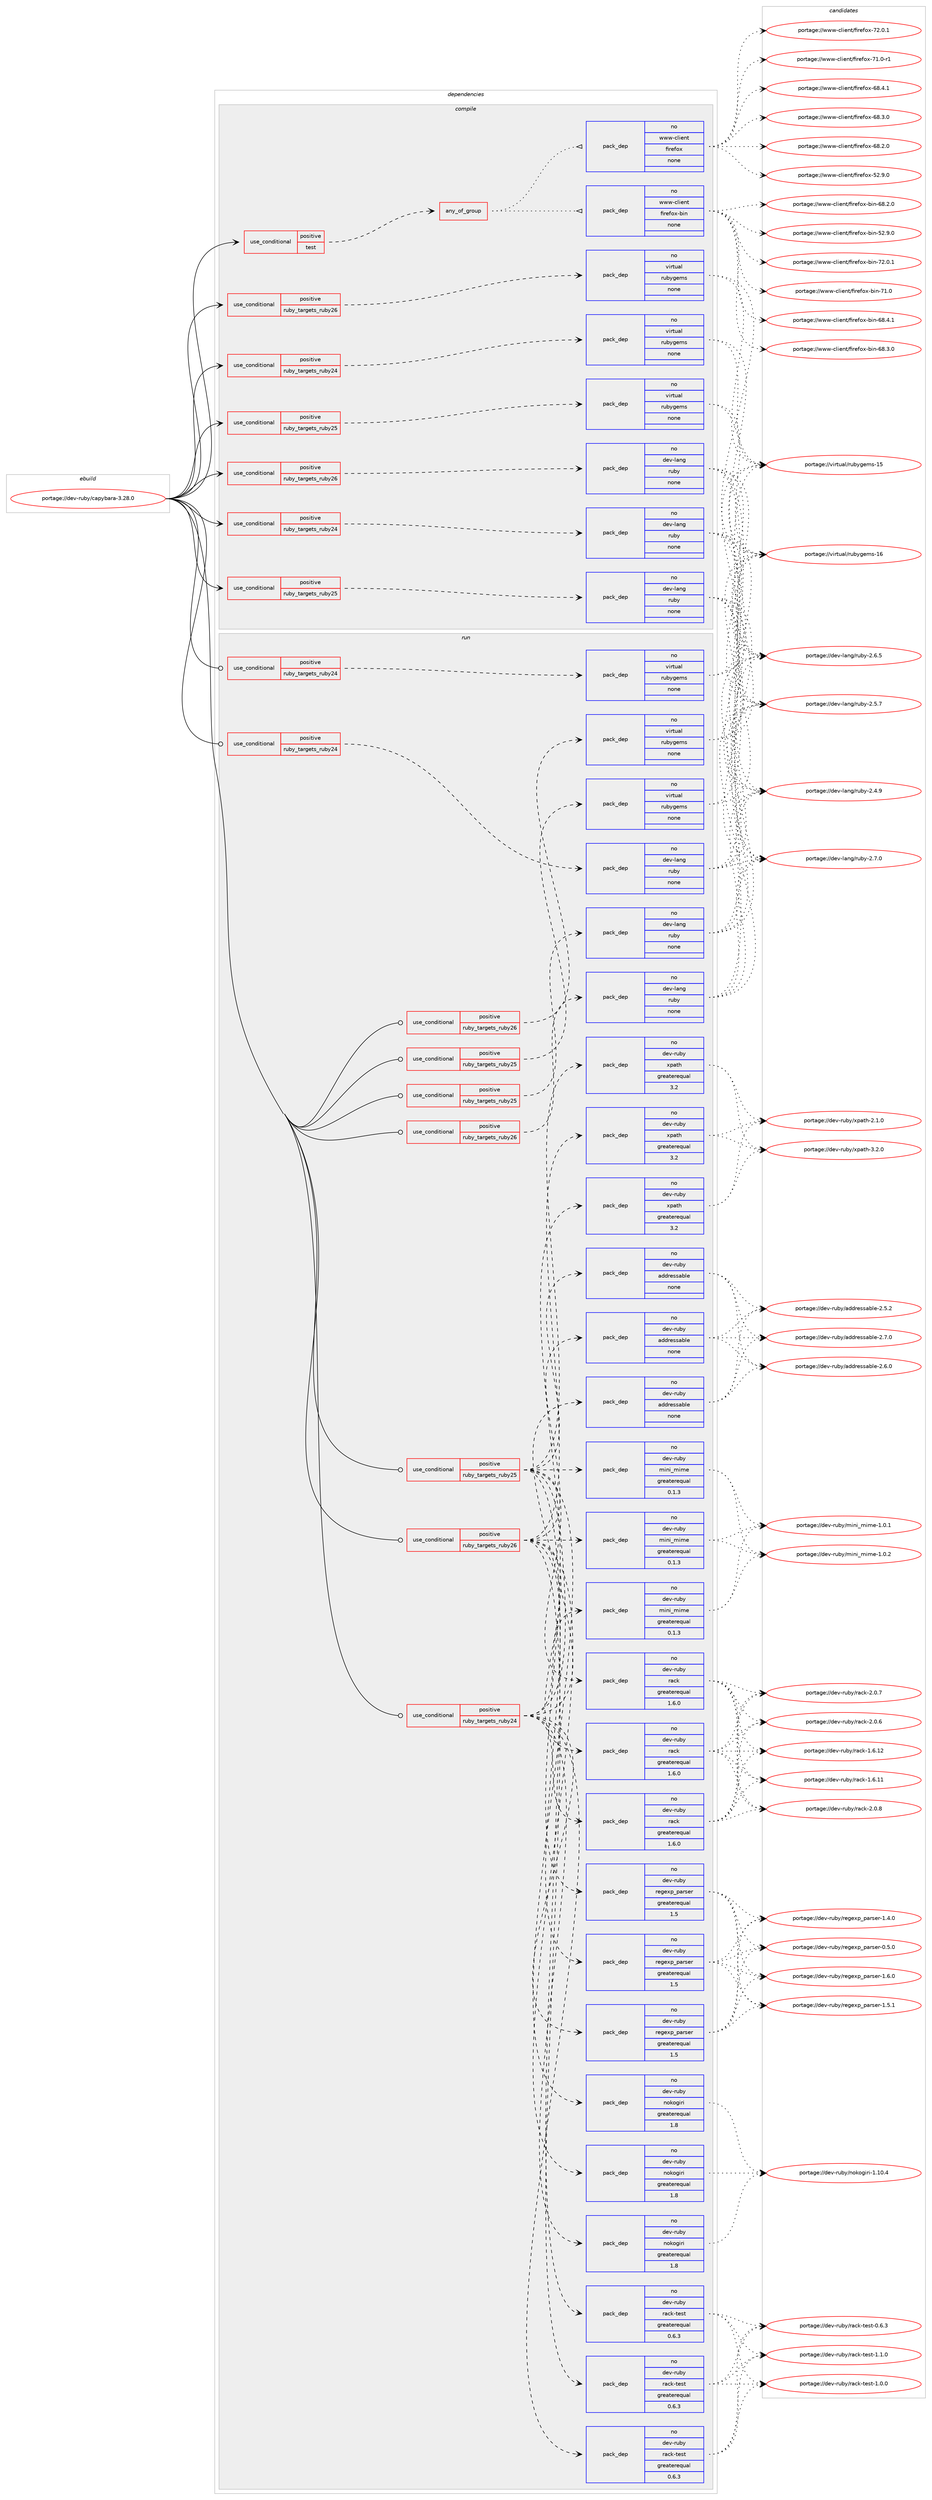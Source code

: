 digraph prolog {

# *************
# Graph options
# *************

newrank=true;
concentrate=true;
compound=true;
graph [rankdir=LR,fontname=Helvetica,fontsize=10,ranksep=1.5];#, ranksep=2.5, nodesep=0.2];
edge  [arrowhead=vee];
node  [fontname=Helvetica,fontsize=10];

# **********
# The ebuild
# **********

subgraph cluster_leftcol {
color=gray;
label=<<i>ebuild</i>>;
id [label="portage://dev-ruby/capybara-3.28.0", color=red, width=4, href="../dev-ruby/capybara-3.28.0.svg"];
}

# ****************
# The dependencies
# ****************

subgraph cluster_midcol {
color=gray;
label=<<i>dependencies</i>>;
subgraph cluster_compile {
fillcolor="#eeeeee";
style=filled;
label=<<i>compile</i>>;
subgraph cond91456 {
dependency364050 [label=<<TABLE BORDER="0" CELLBORDER="1" CELLSPACING="0" CELLPADDING="4"><TR><TD ROWSPAN="3" CELLPADDING="10">use_conditional</TD></TR><TR><TD>positive</TD></TR><TR><TD>ruby_targets_ruby24</TD></TR></TABLE>>, shape=none, color=red];
subgraph pack267778 {
dependency364051 [label=<<TABLE BORDER="0" CELLBORDER="1" CELLSPACING="0" CELLPADDING="4" WIDTH="220"><TR><TD ROWSPAN="6" CELLPADDING="30">pack_dep</TD></TR><TR><TD WIDTH="110">no</TD></TR><TR><TD>dev-lang</TD></TR><TR><TD>ruby</TD></TR><TR><TD>none</TD></TR><TR><TD></TD></TR></TABLE>>, shape=none, color=blue];
}
dependency364050:e -> dependency364051:w [weight=20,style="dashed",arrowhead="vee"];
}
id:e -> dependency364050:w [weight=20,style="solid",arrowhead="vee"];
subgraph cond91457 {
dependency364052 [label=<<TABLE BORDER="0" CELLBORDER="1" CELLSPACING="0" CELLPADDING="4"><TR><TD ROWSPAN="3" CELLPADDING="10">use_conditional</TD></TR><TR><TD>positive</TD></TR><TR><TD>ruby_targets_ruby24</TD></TR></TABLE>>, shape=none, color=red];
subgraph pack267779 {
dependency364053 [label=<<TABLE BORDER="0" CELLBORDER="1" CELLSPACING="0" CELLPADDING="4" WIDTH="220"><TR><TD ROWSPAN="6" CELLPADDING="30">pack_dep</TD></TR><TR><TD WIDTH="110">no</TD></TR><TR><TD>virtual</TD></TR><TR><TD>rubygems</TD></TR><TR><TD>none</TD></TR><TR><TD></TD></TR></TABLE>>, shape=none, color=blue];
}
dependency364052:e -> dependency364053:w [weight=20,style="dashed",arrowhead="vee"];
}
id:e -> dependency364052:w [weight=20,style="solid",arrowhead="vee"];
subgraph cond91458 {
dependency364054 [label=<<TABLE BORDER="0" CELLBORDER="1" CELLSPACING="0" CELLPADDING="4"><TR><TD ROWSPAN="3" CELLPADDING="10">use_conditional</TD></TR><TR><TD>positive</TD></TR><TR><TD>ruby_targets_ruby25</TD></TR></TABLE>>, shape=none, color=red];
subgraph pack267780 {
dependency364055 [label=<<TABLE BORDER="0" CELLBORDER="1" CELLSPACING="0" CELLPADDING="4" WIDTH="220"><TR><TD ROWSPAN="6" CELLPADDING="30">pack_dep</TD></TR><TR><TD WIDTH="110">no</TD></TR><TR><TD>dev-lang</TD></TR><TR><TD>ruby</TD></TR><TR><TD>none</TD></TR><TR><TD></TD></TR></TABLE>>, shape=none, color=blue];
}
dependency364054:e -> dependency364055:w [weight=20,style="dashed",arrowhead="vee"];
}
id:e -> dependency364054:w [weight=20,style="solid",arrowhead="vee"];
subgraph cond91459 {
dependency364056 [label=<<TABLE BORDER="0" CELLBORDER="1" CELLSPACING="0" CELLPADDING="4"><TR><TD ROWSPAN="3" CELLPADDING="10">use_conditional</TD></TR><TR><TD>positive</TD></TR><TR><TD>ruby_targets_ruby25</TD></TR></TABLE>>, shape=none, color=red];
subgraph pack267781 {
dependency364057 [label=<<TABLE BORDER="0" CELLBORDER="1" CELLSPACING="0" CELLPADDING="4" WIDTH="220"><TR><TD ROWSPAN="6" CELLPADDING="30">pack_dep</TD></TR><TR><TD WIDTH="110">no</TD></TR><TR><TD>virtual</TD></TR><TR><TD>rubygems</TD></TR><TR><TD>none</TD></TR><TR><TD></TD></TR></TABLE>>, shape=none, color=blue];
}
dependency364056:e -> dependency364057:w [weight=20,style="dashed",arrowhead="vee"];
}
id:e -> dependency364056:w [weight=20,style="solid",arrowhead="vee"];
subgraph cond91460 {
dependency364058 [label=<<TABLE BORDER="0" CELLBORDER="1" CELLSPACING="0" CELLPADDING="4"><TR><TD ROWSPAN="3" CELLPADDING="10">use_conditional</TD></TR><TR><TD>positive</TD></TR><TR><TD>ruby_targets_ruby26</TD></TR></TABLE>>, shape=none, color=red];
subgraph pack267782 {
dependency364059 [label=<<TABLE BORDER="0" CELLBORDER="1" CELLSPACING="0" CELLPADDING="4" WIDTH="220"><TR><TD ROWSPAN="6" CELLPADDING="30">pack_dep</TD></TR><TR><TD WIDTH="110">no</TD></TR><TR><TD>dev-lang</TD></TR><TR><TD>ruby</TD></TR><TR><TD>none</TD></TR><TR><TD></TD></TR></TABLE>>, shape=none, color=blue];
}
dependency364058:e -> dependency364059:w [weight=20,style="dashed",arrowhead="vee"];
}
id:e -> dependency364058:w [weight=20,style="solid",arrowhead="vee"];
subgraph cond91461 {
dependency364060 [label=<<TABLE BORDER="0" CELLBORDER="1" CELLSPACING="0" CELLPADDING="4"><TR><TD ROWSPAN="3" CELLPADDING="10">use_conditional</TD></TR><TR><TD>positive</TD></TR><TR><TD>ruby_targets_ruby26</TD></TR></TABLE>>, shape=none, color=red];
subgraph pack267783 {
dependency364061 [label=<<TABLE BORDER="0" CELLBORDER="1" CELLSPACING="0" CELLPADDING="4" WIDTH="220"><TR><TD ROWSPAN="6" CELLPADDING="30">pack_dep</TD></TR><TR><TD WIDTH="110">no</TD></TR><TR><TD>virtual</TD></TR><TR><TD>rubygems</TD></TR><TR><TD>none</TD></TR><TR><TD></TD></TR></TABLE>>, shape=none, color=blue];
}
dependency364060:e -> dependency364061:w [weight=20,style="dashed",arrowhead="vee"];
}
id:e -> dependency364060:w [weight=20,style="solid",arrowhead="vee"];
subgraph cond91462 {
dependency364062 [label=<<TABLE BORDER="0" CELLBORDER="1" CELLSPACING="0" CELLPADDING="4"><TR><TD ROWSPAN="3" CELLPADDING="10">use_conditional</TD></TR><TR><TD>positive</TD></TR><TR><TD>test</TD></TR></TABLE>>, shape=none, color=red];
subgraph any4612 {
dependency364063 [label=<<TABLE BORDER="0" CELLBORDER="1" CELLSPACING="0" CELLPADDING="4"><TR><TD CELLPADDING="10">any_of_group</TD></TR></TABLE>>, shape=none, color=red];subgraph pack267784 {
dependency364064 [label=<<TABLE BORDER="0" CELLBORDER="1" CELLSPACING="0" CELLPADDING="4" WIDTH="220"><TR><TD ROWSPAN="6" CELLPADDING="30">pack_dep</TD></TR><TR><TD WIDTH="110">no</TD></TR><TR><TD>www-client</TD></TR><TR><TD>firefox</TD></TR><TR><TD>none</TD></TR><TR><TD></TD></TR></TABLE>>, shape=none, color=blue];
}
dependency364063:e -> dependency364064:w [weight=20,style="dotted",arrowhead="oinv"];
subgraph pack267785 {
dependency364065 [label=<<TABLE BORDER="0" CELLBORDER="1" CELLSPACING="0" CELLPADDING="4" WIDTH="220"><TR><TD ROWSPAN="6" CELLPADDING="30">pack_dep</TD></TR><TR><TD WIDTH="110">no</TD></TR><TR><TD>www-client</TD></TR><TR><TD>firefox-bin</TD></TR><TR><TD>none</TD></TR><TR><TD></TD></TR></TABLE>>, shape=none, color=blue];
}
dependency364063:e -> dependency364065:w [weight=20,style="dotted",arrowhead="oinv"];
}
dependency364062:e -> dependency364063:w [weight=20,style="dashed",arrowhead="vee"];
}
id:e -> dependency364062:w [weight=20,style="solid",arrowhead="vee"];
}
subgraph cluster_compileandrun {
fillcolor="#eeeeee";
style=filled;
label=<<i>compile and run</i>>;
}
subgraph cluster_run {
fillcolor="#eeeeee";
style=filled;
label=<<i>run</i>>;
subgraph cond91463 {
dependency364066 [label=<<TABLE BORDER="0" CELLBORDER="1" CELLSPACING="0" CELLPADDING="4"><TR><TD ROWSPAN="3" CELLPADDING="10">use_conditional</TD></TR><TR><TD>positive</TD></TR><TR><TD>ruby_targets_ruby24</TD></TR></TABLE>>, shape=none, color=red];
subgraph pack267786 {
dependency364067 [label=<<TABLE BORDER="0" CELLBORDER="1" CELLSPACING="0" CELLPADDING="4" WIDTH="220"><TR><TD ROWSPAN="6" CELLPADDING="30">pack_dep</TD></TR><TR><TD WIDTH="110">no</TD></TR><TR><TD>dev-lang</TD></TR><TR><TD>ruby</TD></TR><TR><TD>none</TD></TR><TR><TD></TD></TR></TABLE>>, shape=none, color=blue];
}
dependency364066:e -> dependency364067:w [weight=20,style="dashed",arrowhead="vee"];
}
id:e -> dependency364066:w [weight=20,style="solid",arrowhead="odot"];
subgraph cond91464 {
dependency364068 [label=<<TABLE BORDER="0" CELLBORDER="1" CELLSPACING="0" CELLPADDING="4"><TR><TD ROWSPAN="3" CELLPADDING="10">use_conditional</TD></TR><TR><TD>positive</TD></TR><TR><TD>ruby_targets_ruby24</TD></TR></TABLE>>, shape=none, color=red];
subgraph pack267787 {
dependency364069 [label=<<TABLE BORDER="0" CELLBORDER="1" CELLSPACING="0" CELLPADDING="4" WIDTH="220"><TR><TD ROWSPAN="6" CELLPADDING="30">pack_dep</TD></TR><TR><TD WIDTH="110">no</TD></TR><TR><TD>dev-ruby</TD></TR><TR><TD>addressable</TD></TR><TR><TD>none</TD></TR><TR><TD></TD></TR></TABLE>>, shape=none, color=blue];
}
dependency364068:e -> dependency364069:w [weight=20,style="dashed",arrowhead="vee"];
subgraph pack267788 {
dependency364070 [label=<<TABLE BORDER="0" CELLBORDER="1" CELLSPACING="0" CELLPADDING="4" WIDTH="220"><TR><TD ROWSPAN="6" CELLPADDING="30">pack_dep</TD></TR><TR><TD WIDTH="110">no</TD></TR><TR><TD>dev-ruby</TD></TR><TR><TD>mini_mime</TD></TR><TR><TD>greaterequal</TD></TR><TR><TD>0.1.3</TD></TR></TABLE>>, shape=none, color=blue];
}
dependency364068:e -> dependency364070:w [weight=20,style="dashed",arrowhead="vee"];
subgraph pack267789 {
dependency364071 [label=<<TABLE BORDER="0" CELLBORDER="1" CELLSPACING="0" CELLPADDING="4" WIDTH="220"><TR><TD ROWSPAN="6" CELLPADDING="30">pack_dep</TD></TR><TR><TD WIDTH="110">no</TD></TR><TR><TD>dev-ruby</TD></TR><TR><TD>nokogiri</TD></TR><TR><TD>greaterequal</TD></TR><TR><TD>1.8</TD></TR></TABLE>>, shape=none, color=blue];
}
dependency364068:e -> dependency364071:w [weight=20,style="dashed",arrowhead="vee"];
subgraph pack267790 {
dependency364072 [label=<<TABLE BORDER="0" CELLBORDER="1" CELLSPACING="0" CELLPADDING="4" WIDTH="220"><TR><TD ROWSPAN="6" CELLPADDING="30">pack_dep</TD></TR><TR><TD WIDTH="110">no</TD></TR><TR><TD>dev-ruby</TD></TR><TR><TD>rack</TD></TR><TR><TD>greaterequal</TD></TR><TR><TD>1.6.0</TD></TR></TABLE>>, shape=none, color=blue];
}
dependency364068:e -> dependency364072:w [weight=20,style="dashed",arrowhead="vee"];
subgraph pack267791 {
dependency364073 [label=<<TABLE BORDER="0" CELLBORDER="1" CELLSPACING="0" CELLPADDING="4" WIDTH="220"><TR><TD ROWSPAN="6" CELLPADDING="30">pack_dep</TD></TR><TR><TD WIDTH="110">no</TD></TR><TR><TD>dev-ruby</TD></TR><TR><TD>rack-test</TD></TR><TR><TD>greaterequal</TD></TR><TR><TD>0.6.3</TD></TR></TABLE>>, shape=none, color=blue];
}
dependency364068:e -> dependency364073:w [weight=20,style="dashed",arrowhead="vee"];
subgraph pack267792 {
dependency364074 [label=<<TABLE BORDER="0" CELLBORDER="1" CELLSPACING="0" CELLPADDING="4" WIDTH="220"><TR><TD ROWSPAN="6" CELLPADDING="30">pack_dep</TD></TR><TR><TD WIDTH="110">no</TD></TR><TR><TD>dev-ruby</TD></TR><TR><TD>regexp_parser</TD></TR><TR><TD>greaterequal</TD></TR><TR><TD>1.5</TD></TR></TABLE>>, shape=none, color=blue];
}
dependency364068:e -> dependency364074:w [weight=20,style="dashed",arrowhead="vee"];
subgraph pack267793 {
dependency364075 [label=<<TABLE BORDER="0" CELLBORDER="1" CELLSPACING="0" CELLPADDING="4" WIDTH="220"><TR><TD ROWSPAN="6" CELLPADDING="30">pack_dep</TD></TR><TR><TD WIDTH="110">no</TD></TR><TR><TD>dev-ruby</TD></TR><TR><TD>xpath</TD></TR><TR><TD>greaterequal</TD></TR><TR><TD>3.2</TD></TR></TABLE>>, shape=none, color=blue];
}
dependency364068:e -> dependency364075:w [weight=20,style="dashed",arrowhead="vee"];
}
id:e -> dependency364068:w [weight=20,style="solid",arrowhead="odot"];
subgraph cond91465 {
dependency364076 [label=<<TABLE BORDER="0" CELLBORDER="1" CELLSPACING="0" CELLPADDING="4"><TR><TD ROWSPAN="3" CELLPADDING="10">use_conditional</TD></TR><TR><TD>positive</TD></TR><TR><TD>ruby_targets_ruby24</TD></TR></TABLE>>, shape=none, color=red];
subgraph pack267794 {
dependency364077 [label=<<TABLE BORDER="0" CELLBORDER="1" CELLSPACING="0" CELLPADDING="4" WIDTH="220"><TR><TD ROWSPAN="6" CELLPADDING="30">pack_dep</TD></TR><TR><TD WIDTH="110">no</TD></TR><TR><TD>virtual</TD></TR><TR><TD>rubygems</TD></TR><TR><TD>none</TD></TR><TR><TD></TD></TR></TABLE>>, shape=none, color=blue];
}
dependency364076:e -> dependency364077:w [weight=20,style="dashed",arrowhead="vee"];
}
id:e -> dependency364076:w [weight=20,style="solid",arrowhead="odot"];
subgraph cond91466 {
dependency364078 [label=<<TABLE BORDER="0" CELLBORDER="1" CELLSPACING="0" CELLPADDING="4"><TR><TD ROWSPAN="3" CELLPADDING="10">use_conditional</TD></TR><TR><TD>positive</TD></TR><TR><TD>ruby_targets_ruby25</TD></TR></TABLE>>, shape=none, color=red];
subgraph pack267795 {
dependency364079 [label=<<TABLE BORDER="0" CELLBORDER="1" CELLSPACING="0" CELLPADDING="4" WIDTH="220"><TR><TD ROWSPAN="6" CELLPADDING="30">pack_dep</TD></TR><TR><TD WIDTH="110">no</TD></TR><TR><TD>dev-lang</TD></TR><TR><TD>ruby</TD></TR><TR><TD>none</TD></TR><TR><TD></TD></TR></TABLE>>, shape=none, color=blue];
}
dependency364078:e -> dependency364079:w [weight=20,style="dashed",arrowhead="vee"];
}
id:e -> dependency364078:w [weight=20,style="solid",arrowhead="odot"];
subgraph cond91467 {
dependency364080 [label=<<TABLE BORDER="0" CELLBORDER="1" CELLSPACING="0" CELLPADDING="4"><TR><TD ROWSPAN="3" CELLPADDING="10">use_conditional</TD></TR><TR><TD>positive</TD></TR><TR><TD>ruby_targets_ruby25</TD></TR></TABLE>>, shape=none, color=red];
subgraph pack267796 {
dependency364081 [label=<<TABLE BORDER="0" CELLBORDER="1" CELLSPACING="0" CELLPADDING="4" WIDTH="220"><TR><TD ROWSPAN="6" CELLPADDING="30">pack_dep</TD></TR><TR><TD WIDTH="110">no</TD></TR><TR><TD>dev-ruby</TD></TR><TR><TD>addressable</TD></TR><TR><TD>none</TD></TR><TR><TD></TD></TR></TABLE>>, shape=none, color=blue];
}
dependency364080:e -> dependency364081:w [weight=20,style="dashed",arrowhead="vee"];
subgraph pack267797 {
dependency364082 [label=<<TABLE BORDER="0" CELLBORDER="1" CELLSPACING="0" CELLPADDING="4" WIDTH="220"><TR><TD ROWSPAN="6" CELLPADDING="30">pack_dep</TD></TR><TR><TD WIDTH="110">no</TD></TR><TR><TD>dev-ruby</TD></TR><TR><TD>mini_mime</TD></TR><TR><TD>greaterequal</TD></TR><TR><TD>0.1.3</TD></TR></TABLE>>, shape=none, color=blue];
}
dependency364080:e -> dependency364082:w [weight=20,style="dashed",arrowhead="vee"];
subgraph pack267798 {
dependency364083 [label=<<TABLE BORDER="0" CELLBORDER="1" CELLSPACING="0" CELLPADDING="4" WIDTH="220"><TR><TD ROWSPAN="6" CELLPADDING="30">pack_dep</TD></TR><TR><TD WIDTH="110">no</TD></TR><TR><TD>dev-ruby</TD></TR><TR><TD>nokogiri</TD></TR><TR><TD>greaterequal</TD></TR><TR><TD>1.8</TD></TR></TABLE>>, shape=none, color=blue];
}
dependency364080:e -> dependency364083:w [weight=20,style="dashed",arrowhead="vee"];
subgraph pack267799 {
dependency364084 [label=<<TABLE BORDER="0" CELLBORDER="1" CELLSPACING="0" CELLPADDING="4" WIDTH="220"><TR><TD ROWSPAN="6" CELLPADDING="30">pack_dep</TD></TR><TR><TD WIDTH="110">no</TD></TR><TR><TD>dev-ruby</TD></TR><TR><TD>rack</TD></TR><TR><TD>greaterequal</TD></TR><TR><TD>1.6.0</TD></TR></TABLE>>, shape=none, color=blue];
}
dependency364080:e -> dependency364084:w [weight=20,style="dashed",arrowhead="vee"];
subgraph pack267800 {
dependency364085 [label=<<TABLE BORDER="0" CELLBORDER="1" CELLSPACING="0" CELLPADDING="4" WIDTH="220"><TR><TD ROWSPAN="6" CELLPADDING="30">pack_dep</TD></TR><TR><TD WIDTH="110">no</TD></TR><TR><TD>dev-ruby</TD></TR><TR><TD>rack-test</TD></TR><TR><TD>greaterequal</TD></TR><TR><TD>0.6.3</TD></TR></TABLE>>, shape=none, color=blue];
}
dependency364080:e -> dependency364085:w [weight=20,style="dashed",arrowhead="vee"];
subgraph pack267801 {
dependency364086 [label=<<TABLE BORDER="0" CELLBORDER="1" CELLSPACING="0" CELLPADDING="4" WIDTH="220"><TR><TD ROWSPAN="6" CELLPADDING="30">pack_dep</TD></TR><TR><TD WIDTH="110">no</TD></TR><TR><TD>dev-ruby</TD></TR><TR><TD>regexp_parser</TD></TR><TR><TD>greaterequal</TD></TR><TR><TD>1.5</TD></TR></TABLE>>, shape=none, color=blue];
}
dependency364080:e -> dependency364086:w [weight=20,style="dashed",arrowhead="vee"];
subgraph pack267802 {
dependency364087 [label=<<TABLE BORDER="0" CELLBORDER="1" CELLSPACING="0" CELLPADDING="4" WIDTH="220"><TR><TD ROWSPAN="6" CELLPADDING="30">pack_dep</TD></TR><TR><TD WIDTH="110">no</TD></TR><TR><TD>dev-ruby</TD></TR><TR><TD>xpath</TD></TR><TR><TD>greaterequal</TD></TR><TR><TD>3.2</TD></TR></TABLE>>, shape=none, color=blue];
}
dependency364080:e -> dependency364087:w [weight=20,style="dashed",arrowhead="vee"];
}
id:e -> dependency364080:w [weight=20,style="solid",arrowhead="odot"];
subgraph cond91468 {
dependency364088 [label=<<TABLE BORDER="0" CELLBORDER="1" CELLSPACING="0" CELLPADDING="4"><TR><TD ROWSPAN="3" CELLPADDING="10">use_conditional</TD></TR><TR><TD>positive</TD></TR><TR><TD>ruby_targets_ruby25</TD></TR></TABLE>>, shape=none, color=red];
subgraph pack267803 {
dependency364089 [label=<<TABLE BORDER="0" CELLBORDER="1" CELLSPACING="0" CELLPADDING="4" WIDTH="220"><TR><TD ROWSPAN="6" CELLPADDING="30">pack_dep</TD></TR><TR><TD WIDTH="110">no</TD></TR><TR><TD>virtual</TD></TR><TR><TD>rubygems</TD></TR><TR><TD>none</TD></TR><TR><TD></TD></TR></TABLE>>, shape=none, color=blue];
}
dependency364088:e -> dependency364089:w [weight=20,style="dashed",arrowhead="vee"];
}
id:e -> dependency364088:w [weight=20,style="solid",arrowhead="odot"];
subgraph cond91469 {
dependency364090 [label=<<TABLE BORDER="0" CELLBORDER="1" CELLSPACING="0" CELLPADDING="4"><TR><TD ROWSPAN="3" CELLPADDING="10">use_conditional</TD></TR><TR><TD>positive</TD></TR><TR><TD>ruby_targets_ruby26</TD></TR></TABLE>>, shape=none, color=red];
subgraph pack267804 {
dependency364091 [label=<<TABLE BORDER="0" CELLBORDER="1" CELLSPACING="0" CELLPADDING="4" WIDTH="220"><TR><TD ROWSPAN="6" CELLPADDING="30">pack_dep</TD></TR><TR><TD WIDTH="110">no</TD></TR><TR><TD>dev-lang</TD></TR><TR><TD>ruby</TD></TR><TR><TD>none</TD></TR><TR><TD></TD></TR></TABLE>>, shape=none, color=blue];
}
dependency364090:e -> dependency364091:w [weight=20,style="dashed",arrowhead="vee"];
}
id:e -> dependency364090:w [weight=20,style="solid",arrowhead="odot"];
subgraph cond91470 {
dependency364092 [label=<<TABLE BORDER="0" CELLBORDER="1" CELLSPACING="0" CELLPADDING="4"><TR><TD ROWSPAN="3" CELLPADDING="10">use_conditional</TD></TR><TR><TD>positive</TD></TR><TR><TD>ruby_targets_ruby26</TD></TR></TABLE>>, shape=none, color=red];
subgraph pack267805 {
dependency364093 [label=<<TABLE BORDER="0" CELLBORDER="1" CELLSPACING="0" CELLPADDING="4" WIDTH="220"><TR><TD ROWSPAN="6" CELLPADDING="30">pack_dep</TD></TR><TR><TD WIDTH="110">no</TD></TR><TR><TD>dev-ruby</TD></TR><TR><TD>addressable</TD></TR><TR><TD>none</TD></TR><TR><TD></TD></TR></TABLE>>, shape=none, color=blue];
}
dependency364092:e -> dependency364093:w [weight=20,style="dashed",arrowhead="vee"];
subgraph pack267806 {
dependency364094 [label=<<TABLE BORDER="0" CELLBORDER="1" CELLSPACING="0" CELLPADDING="4" WIDTH="220"><TR><TD ROWSPAN="6" CELLPADDING="30">pack_dep</TD></TR><TR><TD WIDTH="110">no</TD></TR><TR><TD>dev-ruby</TD></TR><TR><TD>mini_mime</TD></TR><TR><TD>greaterequal</TD></TR><TR><TD>0.1.3</TD></TR></TABLE>>, shape=none, color=blue];
}
dependency364092:e -> dependency364094:w [weight=20,style="dashed",arrowhead="vee"];
subgraph pack267807 {
dependency364095 [label=<<TABLE BORDER="0" CELLBORDER="1" CELLSPACING="0" CELLPADDING="4" WIDTH="220"><TR><TD ROWSPAN="6" CELLPADDING="30">pack_dep</TD></TR><TR><TD WIDTH="110">no</TD></TR><TR><TD>dev-ruby</TD></TR><TR><TD>nokogiri</TD></TR><TR><TD>greaterequal</TD></TR><TR><TD>1.8</TD></TR></TABLE>>, shape=none, color=blue];
}
dependency364092:e -> dependency364095:w [weight=20,style="dashed",arrowhead="vee"];
subgraph pack267808 {
dependency364096 [label=<<TABLE BORDER="0" CELLBORDER="1" CELLSPACING="0" CELLPADDING="4" WIDTH="220"><TR><TD ROWSPAN="6" CELLPADDING="30">pack_dep</TD></TR><TR><TD WIDTH="110">no</TD></TR><TR><TD>dev-ruby</TD></TR><TR><TD>rack</TD></TR><TR><TD>greaterequal</TD></TR><TR><TD>1.6.0</TD></TR></TABLE>>, shape=none, color=blue];
}
dependency364092:e -> dependency364096:w [weight=20,style="dashed",arrowhead="vee"];
subgraph pack267809 {
dependency364097 [label=<<TABLE BORDER="0" CELLBORDER="1" CELLSPACING="0" CELLPADDING="4" WIDTH="220"><TR><TD ROWSPAN="6" CELLPADDING="30">pack_dep</TD></TR><TR><TD WIDTH="110">no</TD></TR><TR><TD>dev-ruby</TD></TR><TR><TD>rack-test</TD></TR><TR><TD>greaterequal</TD></TR><TR><TD>0.6.3</TD></TR></TABLE>>, shape=none, color=blue];
}
dependency364092:e -> dependency364097:w [weight=20,style="dashed",arrowhead="vee"];
subgraph pack267810 {
dependency364098 [label=<<TABLE BORDER="0" CELLBORDER="1" CELLSPACING="0" CELLPADDING="4" WIDTH="220"><TR><TD ROWSPAN="6" CELLPADDING="30">pack_dep</TD></TR><TR><TD WIDTH="110">no</TD></TR><TR><TD>dev-ruby</TD></TR><TR><TD>regexp_parser</TD></TR><TR><TD>greaterequal</TD></TR><TR><TD>1.5</TD></TR></TABLE>>, shape=none, color=blue];
}
dependency364092:e -> dependency364098:w [weight=20,style="dashed",arrowhead="vee"];
subgraph pack267811 {
dependency364099 [label=<<TABLE BORDER="0" CELLBORDER="1" CELLSPACING="0" CELLPADDING="4" WIDTH="220"><TR><TD ROWSPAN="6" CELLPADDING="30">pack_dep</TD></TR><TR><TD WIDTH="110">no</TD></TR><TR><TD>dev-ruby</TD></TR><TR><TD>xpath</TD></TR><TR><TD>greaterequal</TD></TR><TR><TD>3.2</TD></TR></TABLE>>, shape=none, color=blue];
}
dependency364092:e -> dependency364099:w [weight=20,style="dashed",arrowhead="vee"];
}
id:e -> dependency364092:w [weight=20,style="solid",arrowhead="odot"];
subgraph cond91471 {
dependency364100 [label=<<TABLE BORDER="0" CELLBORDER="1" CELLSPACING="0" CELLPADDING="4"><TR><TD ROWSPAN="3" CELLPADDING="10">use_conditional</TD></TR><TR><TD>positive</TD></TR><TR><TD>ruby_targets_ruby26</TD></TR></TABLE>>, shape=none, color=red];
subgraph pack267812 {
dependency364101 [label=<<TABLE BORDER="0" CELLBORDER="1" CELLSPACING="0" CELLPADDING="4" WIDTH="220"><TR><TD ROWSPAN="6" CELLPADDING="30">pack_dep</TD></TR><TR><TD WIDTH="110">no</TD></TR><TR><TD>virtual</TD></TR><TR><TD>rubygems</TD></TR><TR><TD>none</TD></TR><TR><TD></TD></TR></TABLE>>, shape=none, color=blue];
}
dependency364100:e -> dependency364101:w [weight=20,style="dashed",arrowhead="vee"];
}
id:e -> dependency364100:w [weight=20,style="solid",arrowhead="odot"];
}
}

# **************
# The candidates
# **************

subgraph cluster_choices {
rank=same;
color=gray;
label=<<i>candidates</i>>;

subgraph choice267778 {
color=black;
nodesep=1;
choice10010111845108971101034711411798121455046554648 [label="portage://dev-lang/ruby-2.7.0", color=red, width=4,href="../dev-lang/ruby-2.7.0.svg"];
choice10010111845108971101034711411798121455046544653 [label="portage://dev-lang/ruby-2.6.5", color=red, width=4,href="../dev-lang/ruby-2.6.5.svg"];
choice10010111845108971101034711411798121455046534655 [label="portage://dev-lang/ruby-2.5.7", color=red, width=4,href="../dev-lang/ruby-2.5.7.svg"];
choice10010111845108971101034711411798121455046524657 [label="portage://dev-lang/ruby-2.4.9", color=red, width=4,href="../dev-lang/ruby-2.4.9.svg"];
dependency364051:e -> choice10010111845108971101034711411798121455046554648:w [style=dotted,weight="100"];
dependency364051:e -> choice10010111845108971101034711411798121455046544653:w [style=dotted,weight="100"];
dependency364051:e -> choice10010111845108971101034711411798121455046534655:w [style=dotted,weight="100"];
dependency364051:e -> choice10010111845108971101034711411798121455046524657:w [style=dotted,weight="100"];
}
subgraph choice267779 {
color=black;
nodesep=1;
choice118105114116117971084711411798121103101109115454954 [label="portage://virtual/rubygems-16", color=red, width=4,href="../virtual/rubygems-16.svg"];
choice118105114116117971084711411798121103101109115454953 [label="portage://virtual/rubygems-15", color=red, width=4,href="../virtual/rubygems-15.svg"];
dependency364053:e -> choice118105114116117971084711411798121103101109115454954:w [style=dotted,weight="100"];
dependency364053:e -> choice118105114116117971084711411798121103101109115454953:w [style=dotted,weight="100"];
}
subgraph choice267780 {
color=black;
nodesep=1;
choice10010111845108971101034711411798121455046554648 [label="portage://dev-lang/ruby-2.7.0", color=red, width=4,href="../dev-lang/ruby-2.7.0.svg"];
choice10010111845108971101034711411798121455046544653 [label="portage://dev-lang/ruby-2.6.5", color=red, width=4,href="../dev-lang/ruby-2.6.5.svg"];
choice10010111845108971101034711411798121455046534655 [label="portage://dev-lang/ruby-2.5.7", color=red, width=4,href="../dev-lang/ruby-2.5.7.svg"];
choice10010111845108971101034711411798121455046524657 [label="portage://dev-lang/ruby-2.4.9", color=red, width=4,href="../dev-lang/ruby-2.4.9.svg"];
dependency364055:e -> choice10010111845108971101034711411798121455046554648:w [style=dotted,weight="100"];
dependency364055:e -> choice10010111845108971101034711411798121455046544653:w [style=dotted,weight="100"];
dependency364055:e -> choice10010111845108971101034711411798121455046534655:w [style=dotted,weight="100"];
dependency364055:e -> choice10010111845108971101034711411798121455046524657:w [style=dotted,weight="100"];
}
subgraph choice267781 {
color=black;
nodesep=1;
choice118105114116117971084711411798121103101109115454954 [label="portage://virtual/rubygems-16", color=red, width=4,href="../virtual/rubygems-16.svg"];
choice118105114116117971084711411798121103101109115454953 [label="portage://virtual/rubygems-15", color=red, width=4,href="../virtual/rubygems-15.svg"];
dependency364057:e -> choice118105114116117971084711411798121103101109115454954:w [style=dotted,weight="100"];
dependency364057:e -> choice118105114116117971084711411798121103101109115454953:w [style=dotted,weight="100"];
}
subgraph choice267782 {
color=black;
nodesep=1;
choice10010111845108971101034711411798121455046554648 [label="portage://dev-lang/ruby-2.7.0", color=red, width=4,href="../dev-lang/ruby-2.7.0.svg"];
choice10010111845108971101034711411798121455046544653 [label="portage://dev-lang/ruby-2.6.5", color=red, width=4,href="../dev-lang/ruby-2.6.5.svg"];
choice10010111845108971101034711411798121455046534655 [label="portage://dev-lang/ruby-2.5.7", color=red, width=4,href="../dev-lang/ruby-2.5.7.svg"];
choice10010111845108971101034711411798121455046524657 [label="portage://dev-lang/ruby-2.4.9", color=red, width=4,href="../dev-lang/ruby-2.4.9.svg"];
dependency364059:e -> choice10010111845108971101034711411798121455046554648:w [style=dotted,weight="100"];
dependency364059:e -> choice10010111845108971101034711411798121455046544653:w [style=dotted,weight="100"];
dependency364059:e -> choice10010111845108971101034711411798121455046534655:w [style=dotted,weight="100"];
dependency364059:e -> choice10010111845108971101034711411798121455046524657:w [style=dotted,weight="100"];
}
subgraph choice267783 {
color=black;
nodesep=1;
choice118105114116117971084711411798121103101109115454954 [label="portage://virtual/rubygems-16", color=red, width=4,href="../virtual/rubygems-16.svg"];
choice118105114116117971084711411798121103101109115454953 [label="portage://virtual/rubygems-15", color=red, width=4,href="../virtual/rubygems-15.svg"];
dependency364061:e -> choice118105114116117971084711411798121103101109115454954:w [style=dotted,weight="100"];
dependency364061:e -> choice118105114116117971084711411798121103101109115454953:w [style=dotted,weight="100"];
}
subgraph choice267784 {
color=black;
nodesep=1;
choice11911911945991081051011101164710210511410110211112045555046484649 [label="portage://www-client/firefox-72.0.1", color=red, width=4,href="../www-client/firefox-72.0.1.svg"];
choice11911911945991081051011101164710210511410110211112045554946484511449 [label="portage://www-client/firefox-71.0-r1", color=red, width=4,href="../www-client/firefox-71.0-r1.svg"];
choice11911911945991081051011101164710210511410110211112045545646524649 [label="portage://www-client/firefox-68.4.1", color=red, width=4,href="../www-client/firefox-68.4.1.svg"];
choice11911911945991081051011101164710210511410110211112045545646514648 [label="portage://www-client/firefox-68.3.0", color=red, width=4,href="../www-client/firefox-68.3.0.svg"];
choice11911911945991081051011101164710210511410110211112045545646504648 [label="portage://www-client/firefox-68.2.0", color=red, width=4,href="../www-client/firefox-68.2.0.svg"];
choice11911911945991081051011101164710210511410110211112045535046574648 [label="portage://www-client/firefox-52.9.0", color=red, width=4,href="../www-client/firefox-52.9.0.svg"];
dependency364064:e -> choice11911911945991081051011101164710210511410110211112045555046484649:w [style=dotted,weight="100"];
dependency364064:e -> choice11911911945991081051011101164710210511410110211112045554946484511449:w [style=dotted,weight="100"];
dependency364064:e -> choice11911911945991081051011101164710210511410110211112045545646524649:w [style=dotted,weight="100"];
dependency364064:e -> choice11911911945991081051011101164710210511410110211112045545646514648:w [style=dotted,weight="100"];
dependency364064:e -> choice11911911945991081051011101164710210511410110211112045545646504648:w [style=dotted,weight="100"];
dependency364064:e -> choice11911911945991081051011101164710210511410110211112045535046574648:w [style=dotted,weight="100"];
}
subgraph choice267785 {
color=black;
nodesep=1;
choice119119119459910810510111011647102105114101102111120459810511045555046484649 [label="portage://www-client/firefox-bin-72.0.1", color=red, width=4,href="../www-client/firefox-bin-72.0.1.svg"];
choice11911911945991081051011101164710210511410110211112045981051104555494648 [label="portage://www-client/firefox-bin-71.0", color=red, width=4,href="../www-client/firefox-bin-71.0.svg"];
choice119119119459910810510111011647102105114101102111120459810511045545646524649 [label="portage://www-client/firefox-bin-68.4.1", color=red, width=4,href="../www-client/firefox-bin-68.4.1.svg"];
choice119119119459910810510111011647102105114101102111120459810511045545646514648 [label="portage://www-client/firefox-bin-68.3.0", color=red, width=4,href="../www-client/firefox-bin-68.3.0.svg"];
choice119119119459910810510111011647102105114101102111120459810511045545646504648 [label="portage://www-client/firefox-bin-68.2.0", color=red, width=4,href="../www-client/firefox-bin-68.2.0.svg"];
choice119119119459910810510111011647102105114101102111120459810511045535046574648 [label="portage://www-client/firefox-bin-52.9.0", color=red, width=4,href="../www-client/firefox-bin-52.9.0.svg"];
dependency364065:e -> choice119119119459910810510111011647102105114101102111120459810511045555046484649:w [style=dotted,weight="100"];
dependency364065:e -> choice11911911945991081051011101164710210511410110211112045981051104555494648:w [style=dotted,weight="100"];
dependency364065:e -> choice119119119459910810510111011647102105114101102111120459810511045545646524649:w [style=dotted,weight="100"];
dependency364065:e -> choice119119119459910810510111011647102105114101102111120459810511045545646514648:w [style=dotted,weight="100"];
dependency364065:e -> choice119119119459910810510111011647102105114101102111120459810511045545646504648:w [style=dotted,weight="100"];
dependency364065:e -> choice119119119459910810510111011647102105114101102111120459810511045535046574648:w [style=dotted,weight="100"];
}
subgraph choice267786 {
color=black;
nodesep=1;
choice10010111845108971101034711411798121455046554648 [label="portage://dev-lang/ruby-2.7.0", color=red, width=4,href="../dev-lang/ruby-2.7.0.svg"];
choice10010111845108971101034711411798121455046544653 [label="portage://dev-lang/ruby-2.6.5", color=red, width=4,href="../dev-lang/ruby-2.6.5.svg"];
choice10010111845108971101034711411798121455046534655 [label="portage://dev-lang/ruby-2.5.7", color=red, width=4,href="../dev-lang/ruby-2.5.7.svg"];
choice10010111845108971101034711411798121455046524657 [label="portage://dev-lang/ruby-2.4.9", color=red, width=4,href="../dev-lang/ruby-2.4.9.svg"];
dependency364067:e -> choice10010111845108971101034711411798121455046554648:w [style=dotted,weight="100"];
dependency364067:e -> choice10010111845108971101034711411798121455046544653:w [style=dotted,weight="100"];
dependency364067:e -> choice10010111845108971101034711411798121455046534655:w [style=dotted,weight="100"];
dependency364067:e -> choice10010111845108971101034711411798121455046524657:w [style=dotted,weight="100"];
}
subgraph choice267787 {
color=black;
nodesep=1;
choice100101118451141179812147971001001141011151159798108101455046554648 [label="portage://dev-ruby/addressable-2.7.0", color=red, width=4,href="../dev-ruby/addressable-2.7.0.svg"];
choice100101118451141179812147971001001141011151159798108101455046544648 [label="portage://dev-ruby/addressable-2.6.0", color=red, width=4,href="../dev-ruby/addressable-2.6.0.svg"];
choice100101118451141179812147971001001141011151159798108101455046534650 [label="portage://dev-ruby/addressable-2.5.2", color=red, width=4,href="../dev-ruby/addressable-2.5.2.svg"];
dependency364069:e -> choice100101118451141179812147971001001141011151159798108101455046554648:w [style=dotted,weight="100"];
dependency364069:e -> choice100101118451141179812147971001001141011151159798108101455046544648:w [style=dotted,weight="100"];
dependency364069:e -> choice100101118451141179812147971001001141011151159798108101455046534650:w [style=dotted,weight="100"];
}
subgraph choice267788 {
color=black;
nodesep=1;
choice10010111845114117981214710910511010595109105109101454946484650 [label="portage://dev-ruby/mini_mime-1.0.2", color=red, width=4,href="../dev-ruby/mini_mime-1.0.2.svg"];
choice10010111845114117981214710910511010595109105109101454946484649 [label="portage://dev-ruby/mini_mime-1.0.1", color=red, width=4,href="../dev-ruby/mini_mime-1.0.1.svg"];
dependency364070:e -> choice10010111845114117981214710910511010595109105109101454946484650:w [style=dotted,weight="100"];
dependency364070:e -> choice10010111845114117981214710910511010595109105109101454946484649:w [style=dotted,weight="100"];
}
subgraph choice267789 {
color=black;
nodesep=1;
choice10010111845114117981214711011110711110310511410545494649484652 [label="portage://dev-ruby/nokogiri-1.10.4", color=red, width=4,href="../dev-ruby/nokogiri-1.10.4.svg"];
dependency364071:e -> choice10010111845114117981214711011110711110310511410545494649484652:w [style=dotted,weight="100"];
}
subgraph choice267790 {
color=black;
nodesep=1;
choice1001011184511411798121471149799107455046484656 [label="portage://dev-ruby/rack-2.0.8", color=red, width=4,href="../dev-ruby/rack-2.0.8.svg"];
choice1001011184511411798121471149799107455046484655 [label="portage://dev-ruby/rack-2.0.7", color=red, width=4,href="../dev-ruby/rack-2.0.7.svg"];
choice1001011184511411798121471149799107455046484654 [label="portage://dev-ruby/rack-2.0.6", color=red, width=4,href="../dev-ruby/rack-2.0.6.svg"];
choice100101118451141179812147114979910745494654464950 [label="portage://dev-ruby/rack-1.6.12", color=red, width=4,href="../dev-ruby/rack-1.6.12.svg"];
choice100101118451141179812147114979910745494654464949 [label="portage://dev-ruby/rack-1.6.11", color=red, width=4,href="../dev-ruby/rack-1.6.11.svg"];
dependency364072:e -> choice1001011184511411798121471149799107455046484656:w [style=dotted,weight="100"];
dependency364072:e -> choice1001011184511411798121471149799107455046484655:w [style=dotted,weight="100"];
dependency364072:e -> choice1001011184511411798121471149799107455046484654:w [style=dotted,weight="100"];
dependency364072:e -> choice100101118451141179812147114979910745494654464950:w [style=dotted,weight="100"];
dependency364072:e -> choice100101118451141179812147114979910745494654464949:w [style=dotted,weight="100"];
}
subgraph choice267791 {
color=black;
nodesep=1;
choice100101118451141179812147114979910745116101115116454946494648 [label="portage://dev-ruby/rack-test-1.1.0", color=red, width=4,href="../dev-ruby/rack-test-1.1.0.svg"];
choice100101118451141179812147114979910745116101115116454946484648 [label="portage://dev-ruby/rack-test-1.0.0", color=red, width=4,href="../dev-ruby/rack-test-1.0.0.svg"];
choice100101118451141179812147114979910745116101115116454846544651 [label="portage://dev-ruby/rack-test-0.6.3", color=red, width=4,href="../dev-ruby/rack-test-0.6.3.svg"];
dependency364073:e -> choice100101118451141179812147114979910745116101115116454946494648:w [style=dotted,weight="100"];
dependency364073:e -> choice100101118451141179812147114979910745116101115116454946484648:w [style=dotted,weight="100"];
dependency364073:e -> choice100101118451141179812147114979910745116101115116454846544651:w [style=dotted,weight="100"];
}
subgraph choice267792 {
color=black;
nodesep=1;
choice1001011184511411798121471141011031011201129511297114115101114454946544648 [label="portage://dev-ruby/regexp_parser-1.6.0", color=red, width=4,href="../dev-ruby/regexp_parser-1.6.0.svg"];
choice1001011184511411798121471141011031011201129511297114115101114454946534649 [label="portage://dev-ruby/regexp_parser-1.5.1", color=red, width=4,href="../dev-ruby/regexp_parser-1.5.1.svg"];
choice1001011184511411798121471141011031011201129511297114115101114454946524648 [label="portage://dev-ruby/regexp_parser-1.4.0", color=red, width=4,href="../dev-ruby/regexp_parser-1.4.0.svg"];
choice1001011184511411798121471141011031011201129511297114115101114454846534648 [label="portage://dev-ruby/regexp_parser-0.5.0", color=red, width=4,href="../dev-ruby/regexp_parser-0.5.0.svg"];
dependency364074:e -> choice1001011184511411798121471141011031011201129511297114115101114454946544648:w [style=dotted,weight="100"];
dependency364074:e -> choice1001011184511411798121471141011031011201129511297114115101114454946534649:w [style=dotted,weight="100"];
dependency364074:e -> choice1001011184511411798121471141011031011201129511297114115101114454946524648:w [style=dotted,weight="100"];
dependency364074:e -> choice1001011184511411798121471141011031011201129511297114115101114454846534648:w [style=dotted,weight="100"];
}
subgraph choice267793 {
color=black;
nodesep=1;
choice10010111845114117981214712011297116104455146504648 [label="portage://dev-ruby/xpath-3.2.0", color=red, width=4,href="../dev-ruby/xpath-3.2.0.svg"];
choice10010111845114117981214712011297116104455046494648 [label="portage://dev-ruby/xpath-2.1.0", color=red, width=4,href="../dev-ruby/xpath-2.1.0.svg"];
dependency364075:e -> choice10010111845114117981214712011297116104455146504648:w [style=dotted,weight="100"];
dependency364075:e -> choice10010111845114117981214712011297116104455046494648:w [style=dotted,weight="100"];
}
subgraph choice267794 {
color=black;
nodesep=1;
choice118105114116117971084711411798121103101109115454954 [label="portage://virtual/rubygems-16", color=red, width=4,href="../virtual/rubygems-16.svg"];
choice118105114116117971084711411798121103101109115454953 [label="portage://virtual/rubygems-15", color=red, width=4,href="../virtual/rubygems-15.svg"];
dependency364077:e -> choice118105114116117971084711411798121103101109115454954:w [style=dotted,weight="100"];
dependency364077:e -> choice118105114116117971084711411798121103101109115454953:w [style=dotted,weight="100"];
}
subgraph choice267795 {
color=black;
nodesep=1;
choice10010111845108971101034711411798121455046554648 [label="portage://dev-lang/ruby-2.7.0", color=red, width=4,href="../dev-lang/ruby-2.7.0.svg"];
choice10010111845108971101034711411798121455046544653 [label="portage://dev-lang/ruby-2.6.5", color=red, width=4,href="../dev-lang/ruby-2.6.5.svg"];
choice10010111845108971101034711411798121455046534655 [label="portage://dev-lang/ruby-2.5.7", color=red, width=4,href="../dev-lang/ruby-2.5.7.svg"];
choice10010111845108971101034711411798121455046524657 [label="portage://dev-lang/ruby-2.4.9", color=red, width=4,href="../dev-lang/ruby-2.4.9.svg"];
dependency364079:e -> choice10010111845108971101034711411798121455046554648:w [style=dotted,weight="100"];
dependency364079:e -> choice10010111845108971101034711411798121455046544653:w [style=dotted,weight="100"];
dependency364079:e -> choice10010111845108971101034711411798121455046534655:w [style=dotted,weight="100"];
dependency364079:e -> choice10010111845108971101034711411798121455046524657:w [style=dotted,weight="100"];
}
subgraph choice267796 {
color=black;
nodesep=1;
choice100101118451141179812147971001001141011151159798108101455046554648 [label="portage://dev-ruby/addressable-2.7.0", color=red, width=4,href="../dev-ruby/addressable-2.7.0.svg"];
choice100101118451141179812147971001001141011151159798108101455046544648 [label="portage://dev-ruby/addressable-2.6.0", color=red, width=4,href="../dev-ruby/addressable-2.6.0.svg"];
choice100101118451141179812147971001001141011151159798108101455046534650 [label="portage://dev-ruby/addressable-2.5.2", color=red, width=4,href="../dev-ruby/addressable-2.5.2.svg"];
dependency364081:e -> choice100101118451141179812147971001001141011151159798108101455046554648:w [style=dotted,weight="100"];
dependency364081:e -> choice100101118451141179812147971001001141011151159798108101455046544648:w [style=dotted,weight="100"];
dependency364081:e -> choice100101118451141179812147971001001141011151159798108101455046534650:w [style=dotted,weight="100"];
}
subgraph choice267797 {
color=black;
nodesep=1;
choice10010111845114117981214710910511010595109105109101454946484650 [label="portage://dev-ruby/mini_mime-1.0.2", color=red, width=4,href="../dev-ruby/mini_mime-1.0.2.svg"];
choice10010111845114117981214710910511010595109105109101454946484649 [label="portage://dev-ruby/mini_mime-1.0.1", color=red, width=4,href="../dev-ruby/mini_mime-1.0.1.svg"];
dependency364082:e -> choice10010111845114117981214710910511010595109105109101454946484650:w [style=dotted,weight="100"];
dependency364082:e -> choice10010111845114117981214710910511010595109105109101454946484649:w [style=dotted,weight="100"];
}
subgraph choice267798 {
color=black;
nodesep=1;
choice10010111845114117981214711011110711110310511410545494649484652 [label="portage://dev-ruby/nokogiri-1.10.4", color=red, width=4,href="../dev-ruby/nokogiri-1.10.4.svg"];
dependency364083:e -> choice10010111845114117981214711011110711110310511410545494649484652:w [style=dotted,weight="100"];
}
subgraph choice267799 {
color=black;
nodesep=1;
choice1001011184511411798121471149799107455046484656 [label="portage://dev-ruby/rack-2.0.8", color=red, width=4,href="../dev-ruby/rack-2.0.8.svg"];
choice1001011184511411798121471149799107455046484655 [label="portage://dev-ruby/rack-2.0.7", color=red, width=4,href="../dev-ruby/rack-2.0.7.svg"];
choice1001011184511411798121471149799107455046484654 [label="portage://dev-ruby/rack-2.0.6", color=red, width=4,href="../dev-ruby/rack-2.0.6.svg"];
choice100101118451141179812147114979910745494654464950 [label="portage://dev-ruby/rack-1.6.12", color=red, width=4,href="../dev-ruby/rack-1.6.12.svg"];
choice100101118451141179812147114979910745494654464949 [label="portage://dev-ruby/rack-1.6.11", color=red, width=4,href="../dev-ruby/rack-1.6.11.svg"];
dependency364084:e -> choice1001011184511411798121471149799107455046484656:w [style=dotted,weight="100"];
dependency364084:e -> choice1001011184511411798121471149799107455046484655:w [style=dotted,weight="100"];
dependency364084:e -> choice1001011184511411798121471149799107455046484654:w [style=dotted,weight="100"];
dependency364084:e -> choice100101118451141179812147114979910745494654464950:w [style=dotted,weight="100"];
dependency364084:e -> choice100101118451141179812147114979910745494654464949:w [style=dotted,weight="100"];
}
subgraph choice267800 {
color=black;
nodesep=1;
choice100101118451141179812147114979910745116101115116454946494648 [label="portage://dev-ruby/rack-test-1.1.0", color=red, width=4,href="../dev-ruby/rack-test-1.1.0.svg"];
choice100101118451141179812147114979910745116101115116454946484648 [label="portage://dev-ruby/rack-test-1.0.0", color=red, width=4,href="../dev-ruby/rack-test-1.0.0.svg"];
choice100101118451141179812147114979910745116101115116454846544651 [label="portage://dev-ruby/rack-test-0.6.3", color=red, width=4,href="../dev-ruby/rack-test-0.6.3.svg"];
dependency364085:e -> choice100101118451141179812147114979910745116101115116454946494648:w [style=dotted,weight="100"];
dependency364085:e -> choice100101118451141179812147114979910745116101115116454946484648:w [style=dotted,weight="100"];
dependency364085:e -> choice100101118451141179812147114979910745116101115116454846544651:w [style=dotted,weight="100"];
}
subgraph choice267801 {
color=black;
nodesep=1;
choice1001011184511411798121471141011031011201129511297114115101114454946544648 [label="portage://dev-ruby/regexp_parser-1.6.0", color=red, width=4,href="../dev-ruby/regexp_parser-1.6.0.svg"];
choice1001011184511411798121471141011031011201129511297114115101114454946534649 [label="portage://dev-ruby/regexp_parser-1.5.1", color=red, width=4,href="../dev-ruby/regexp_parser-1.5.1.svg"];
choice1001011184511411798121471141011031011201129511297114115101114454946524648 [label="portage://dev-ruby/regexp_parser-1.4.0", color=red, width=4,href="../dev-ruby/regexp_parser-1.4.0.svg"];
choice1001011184511411798121471141011031011201129511297114115101114454846534648 [label="portage://dev-ruby/regexp_parser-0.5.0", color=red, width=4,href="../dev-ruby/regexp_parser-0.5.0.svg"];
dependency364086:e -> choice1001011184511411798121471141011031011201129511297114115101114454946544648:w [style=dotted,weight="100"];
dependency364086:e -> choice1001011184511411798121471141011031011201129511297114115101114454946534649:w [style=dotted,weight="100"];
dependency364086:e -> choice1001011184511411798121471141011031011201129511297114115101114454946524648:w [style=dotted,weight="100"];
dependency364086:e -> choice1001011184511411798121471141011031011201129511297114115101114454846534648:w [style=dotted,weight="100"];
}
subgraph choice267802 {
color=black;
nodesep=1;
choice10010111845114117981214712011297116104455146504648 [label="portage://dev-ruby/xpath-3.2.0", color=red, width=4,href="../dev-ruby/xpath-3.2.0.svg"];
choice10010111845114117981214712011297116104455046494648 [label="portage://dev-ruby/xpath-2.1.0", color=red, width=4,href="../dev-ruby/xpath-2.1.0.svg"];
dependency364087:e -> choice10010111845114117981214712011297116104455146504648:w [style=dotted,weight="100"];
dependency364087:e -> choice10010111845114117981214712011297116104455046494648:w [style=dotted,weight="100"];
}
subgraph choice267803 {
color=black;
nodesep=1;
choice118105114116117971084711411798121103101109115454954 [label="portage://virtual/rubygems-16", color=red, width=4,href="../virtual/rubygems-16.svg"];
choice118105114116117971084711411798121103101109115454953 [label="portage://virtual/rubygems-15", color=red, width=4,href="../virtual/rubygems-15.svg"];
dependency364089:e -> choice118105114116117971084711411798121103101109115454954:w [style=dotted,weight="100"];
dependency364089:e -> choice118105114116117971084711411798121103101109115454953:w [style=dotted,weight="100"];
}
subgraph choice267804 {
color=black;
nodesep=1;
choice10010111845108971101034711411798121455046554648 [label="portage://dev-lang/ruby-2.7.0", color=red, width=4,href="../dev-lang/ruby-2.7.0.svg"];
choice10010111845108971101034711411798121455046544653 [label="portage://dev-lang/ruby-2.6.5", color=red, width=4,href="../dev-lang/ruby-2.6.5.svg"];
choice10010111845108971101034711411798121455046534655 [label="portage://dev-lang/ruby-2.5.7", color=red, width=4,href="../dev-lang/ruby-2.5.7.svg"];
choice10010111845108971101034711411798121455046524657 [label="portage://dev-lang/ruby-2.4.9", color=red, width=4,href="../dev-lang/ruby-2.4.9.svg"];
dependency364091:e -> choice10010111845108971101034711411798121455046554648:w [style=dotted,weight="100"];
dependency364091:e -> choice10010111845108971101034711411798121455046544653:w [style=dotted,weight="100"];
dependency364091:e -> choice10010111845108971101034711411798121455046534655:w [style=dotted,weight="100"];
dependency364091:e -> choice10010111845108971101034711411798121455046524657:w [style=dotted,weight="100"];
}
subgraph choice267805 {
color=black;
nodesep=1;
choice100101118451141179812147971001001141011151159798108101455046554648 [label="portage://dev-ruby/addressable-2.7.0", color=red, width=4,href="../dev-ruby/addressable-2.7.0.svg"];
choice100101118451141179812147971001001141011151159798108101455046544648 [label="portage://dev-ruby/addressable-2.6.0", color=red, width=4,href="../dev-ruby/addressable-2.6.0.svg"];
choice100101118451141179812147971001001141011151159798108101455046534650 [label="portage://dev-ruby/addressable-2.5.2", color=red, width=4,href="../dev-ruby/addressable-2.5.2.svg"];
dependency364093:e -> choice100101118451141179812147971001001141011151159798108101455046554648:w [style=dotted,weight="100"];
dependency364093:e -> choice100101118451141179812147971001001141011151159798108101455046544648:w [style=dotted,weight="100"];
dependency364093:e -> choice100101118451141179812147971001001141011151159798108101455046534650:w [style=dotted,weight="100"];
}
subgraph choice267806 {
color=black;
nodesep=1;
choice10010111845114117981214710910511010595109105109101454946484650 [label="portage://dev-ruby/mini_mime-1.0.2", color=red, width=4,href="../dev-ruby/mini_mime-1.0.2.svg"];
choice10010111845114117981214710910511010595109105109101454946484649 [label="portage://dev-ruby/mini_mime-1.0.1", color=red, width=4,href="../dev-ruby/mini_mime-1.0.1.svg"];
dependency364094:e -> choice10010111845114117981214710910511010595109105109101454946484650:w [style=dotted,weight="100"];
dependency364094:e -> choice10010111845114117981214710910511010595109105109101454946484649:w [style=dotted,weight="100"];
}
subgraph choice267807 {
color=black;
nodesep=1;
choice10010111845114117981214711011110711110310511410545494649484652 [label="portage://dev-ruby/nokogiri-1.10.4", color=red, width=4,href="../dev-ruby/nokogiri-1.10.4.svg"];
dependency364095:e -> choice10010111845114117981214711011110711110310511410545494649484652:w [style=dotted,weight="100"];
}
subgraph choice267808 {
color=black;
nodesep=1;
choice1001011184511411798121471149799107455046484656 [label="portage://dev-ruby/rack-2.0.8", color=red, width=4,href="../dev-ruby/rack-2.0.8.svg"];
choice1001011184511411798121471149799107455046484655 [label="portage://dev-ruby/rack-2.0.7", color=red, width=4,href="../dev-ruby/rack-2.0.7.svg"];
choice1001011184511411798121471149799107455046484654 [label="portage://dev-ruby/rack-2.0.6", color=red, width=4,href="../dev-ruby/rack-2.0.6.svg"];
choice100101118451141179812147114979910745494654464950 [label="portage://dev-ruby/rack-1.6.12", color=red, width=4,href="../dev-ruby/rack-1.6.12.svg"];
choice100101118451141179812147114979910745494654464949 [label="portage://dev-ruby/rack-1.6.11", color=red, width=4,href="../dev-ruby/rack-1.6.11.svg"];
dependency364096:e -> choice1001011184511411798121471149799107455046484656:w [style=dotted,weight="100"];
dependency364096:e -> choice1001011184511411798121471149799107455046484655:w [style=dotted,weight="100"];
dependency364096:e -> choice1001011184511411798121471149799107455046484654:w [style=dotted,weight="100"];
dependency364096:e -> choice100101118451141179812147114979910745494654464950:w [style=dotted,weight="100"];
dependency364096:e -> choice100101118451141179812147114979910745494654464949:w [style=dotted,weight="100"];
}
subgraph choice267809 {
color=black;
nodesep=1;
choice100101118451141179812147114979910745116101115116454946494648 [label="portage://dev-ruby/rack-test-1.1.0", color=red, width=4,href="../dev-ruby/rack-test-1.1.0.svg"];
choice100101118451141179812147114979910745116101115116454946484648 [label="portage://dev-ruby/rack-test-1.0.0", color=red, width=4,href="../dev-ruby/rack-test-1.0.0.svg"];
choice100101118451141179812147114979910745116101115116454846544651 [label="portage://dev-ruby/rack-test-0.6.3", color=red, width=4,href="../dev-ruby/rack-test-0.6.3.svg"];
dependency364097:e -> choice100101118451141179812147114979910745116101115116454946494648:w [style=dotted,weight="100"];
dependency364097:e -> choice100101118451141179812147114979910745116101115116454946484648:w [style=dotted,weight="100"];
dependency364097:e -> choice100101118451141179812147114979910745116101115116454846544651:w [style=dotted,weight="100"];
}
subgraph choice267810 {
color=black;
nodesep=1;
choice1001011184511411798121471141011031011201129511297114115101114454946544648 [label="portage://dev-ruby/regexp_parser-1.6.0", color=red, width=4,href="../dev-ruby/regexp_parser-1.6.0.svg"];
choice1001011184511411798121471141011031011201129511297114115101114454946534649 [label="portage://dev-ruby/regexp_parser-1.5.1", color=red, width=4,href="../dev-ruby/regexp_parser-1.5.1.svg"];
choice1001011184511411798121471141011031011201129511297114115101114454946524648 [label="portage://dev-ruby/regexp_parser-1.4.0", color=red, width=4,href="../dev-ruby/regexp_parser-1.4.0.svg"];
choice1001011184511411798121471141011031011201129511297114115101114454846534648 [label="portage://dev-ruby/regexp_parser-0.5.0", color=red, width=4,href="../dev-ruby/regexp_parser-0.5.0.svg"];
dependency364098:e -> choice1001011184511411798121471141011031011201129511297114115101114454946544648:w [style=dotted,weight="100"];
dependency364098:e -> choice1001011184511411798121471141011031011201129511297114115101114454946534649:w [style=dotted,weight="100"];
dependency364098:e -> choice1001011184511411798121471141011031011201129511297114115101114454946524648:w [style=dotted,weight="100"];
dependency364098:e -> choice1001011184511411798121471141011031011201129511297114115101114454846534648:w [style=dotted,weight="100"];
}
subgraph choice267811 {
color=black;
nodesep=1;
choice10010111845114117981214712011297116104455146504648 [label="portage://dev-ruby/xpath-3.2.0", color=red, width=4,href="../dev-ruby/xpath-3.2.0.svg"];
choice10010111845114117981214712011297116104455046494648 [label="portage://dev-ruby/xpath-2.1.0", color=red, width=4,href="../dev-ruby/xpath-2.1.0.svg"];
dependency364099:e -> choice10010111845114117981214712011297116104455146504648:w [style=dotted,weight="100"];
dependency364099:e -> choice10010111845114117981214712011297116104455046494648:w [style=dotted,weight="100"];
}
subgraph choice267812 {
color=black;
nodesep=1;
choice118105114116117971084711411798121103101109115454954 [label="portage://virtual/rubygems-16", color=red, width=4,href="../virtual/rubygems-16.svg"];
choice118105114116117971084711411798121103101109115454953 [label="portage://virtual/rubygems-15", color=red, width=4,href="../virtual/rubygems-15.svg"];
dependency364101:e -> choice118105114116117971084711411798121103101109115454954:w [style=dotted,weight="100"];
dependency364101:e -> choice118105114116117971084711411798121103101109115454953:w [style=dotted,weight="100"];
}
}

}
